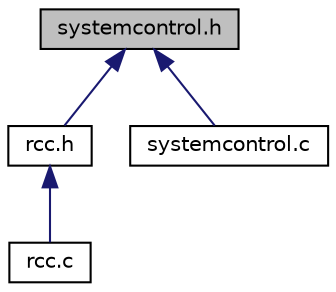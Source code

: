 digraph "systemcontrol.h"
{
  edge [fontname="Helvetica",fontsize="10",labelfontname="Helvetica",labelfontsize="10"];
  node [fontname="Helvetica",fontsize="10",shape=record];
  Node1 [label="systemcontrol.h",height=0.2,width=0.4,color="black", fillcolor="grey75", style="filled" fontcolor="black"];
  Node1 -> Node2 [dir="back",color="midnightblue",fontsize="10",style="solid",fontname="Helvetica"];
  Node2 [label="rcc.h",height=0.2,width=0.4,color="black", fillcolor="white", style="filled",URL="$rcc_8h.html"];
  Node2 -> Node3 [dir="back",color="midnightblue",fontsize="10",style="solid",fontname="Helvetica"];
  Node3 [label="rcc.c",height=0.2,width=0.4,color="black", fillcolor="white", style="filled",URL="$rcc_8c.html"];
  Node1 -> Node4 [dir="back",color="midnightblue",fontsize="10",style="solid",fontname="Helvetica"];
  Node4 [label="systemcontrol.c",height=0.2,width=0.4,color="black", fillcolor="white", style="filled",URL="$systemcontrol_8c.html"];
}
